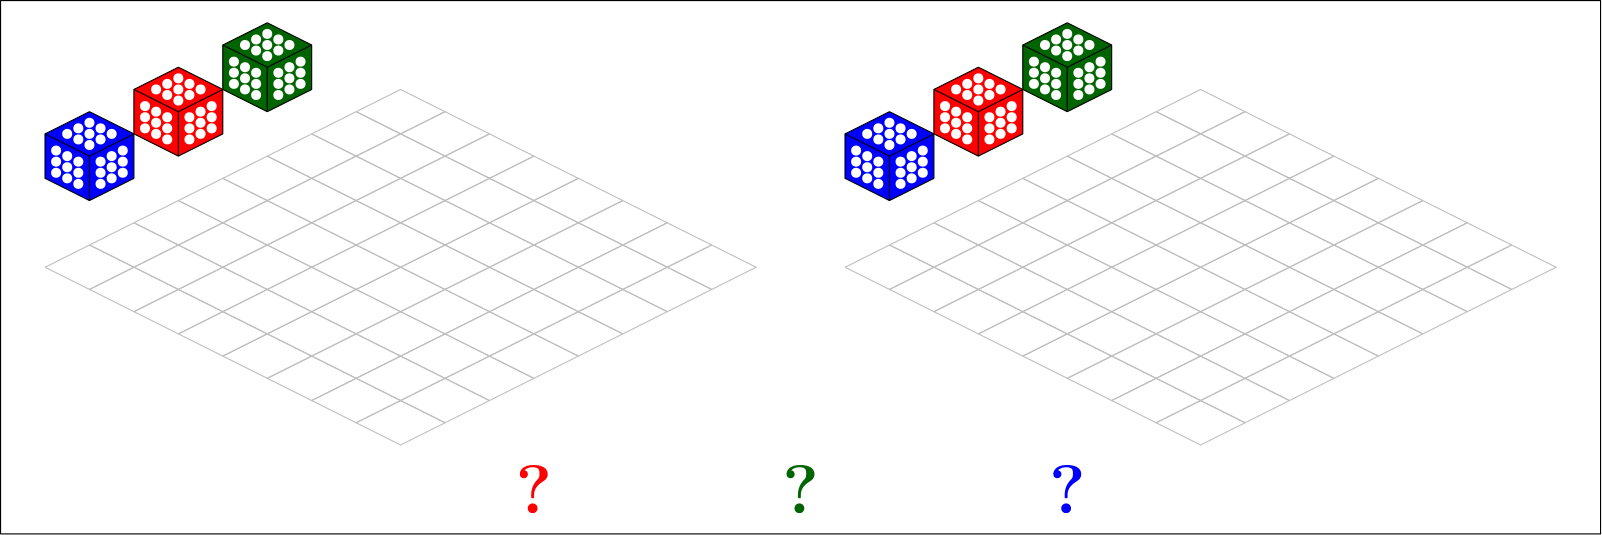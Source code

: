 <?xml version="1.0"?>
<!DOCTYPE ipe SYSTEM "ipe.dtd">
<ipe version="70005" creator="Ipe 7.1.5">
<info created="D:20140607204903" modified="D:20140607210559"/>
<ipestyle name="basic">
<symbol name="arrow/arc(spx)">
<path stroke="sym-stroke" fill="sym-stroke" pen="sym-pen">
0 0 m
-1 0.333 l
-1 -0.333 l
h
</path>
</symbol>
<symbol name="arrow/farc(spx)">
<path stroke="sym-stroke" fill="white" pen="sym-pen">
0 0 m
-1 0.333 l
-1 -0.333 l
h
</path>
</symbol>
<symbol name="mark/circle(sx)" transformations="translations">
<path fill="sym-stroke">
0.6 0 0 0.6 0 0 e
0.4 0 0 0.4 0 0 e
</path>
</symbol>
<symbol name="mark/disk(sx)" transformations="translations">
<path fill="sym-stroke">
0.6 0 0 0.6 0 0 e
</path>
</symbol>
<symbol name="mark/fdisk(sfx)" transformations="translations">
<group>
<path fill="sym-fill">
0.5 0 0 0.5 0 0 e
</path>
<path fill="sym-stroke" fillrule="eofill">
0.6 0 0 0.6 0 0 e
0.4 0 0 0.4 0 0 e
</path>
</group>
</symbol>
<symbol name="mark/box(sx)" transformations="translations">
<path fill="sym-stroke" fillrule="eofill">
-0.6 -0.6 m
0.6 -0.6 l
0.6 0.6 l
-0.6 0.6 l
h
-0.4 -0.4 m
0.4 -0.4 l
0.4 0.4 l
-0.4 0.4 l
h
</path>
</symbol>
<symbol name="mark/square(sx)" transformations="translations">
<path fill="sym-stroke">
-0.6 -0.6 m
0.6 -0.6 l
0.6 0.6 l
-0.6 0.6 l
h
</path>
</symbol>
<symbol name="mark/fsquare(sfx)" transformations="translations">
<group>
<path fill="sym-fill">
-0.5 -0.5 m
0.5 -0.5 l
0.5 0.5 l
-0.5 0.5 l
h
</path>
<path fill="sym-stroke" fillrule="eofill">
-0.6 -0.6 m
0.6 -0.6 l
0.6 0.6 l
-0.6 0.6 l
h
-0.4 -0.4 m
0.4 -0.4 l
0.4 0.4 l
-0.4 0.4 l
h
</path>
</group>
</symbol>
<symbol name="mark/cross(sx)" transformations="translations">
<group>
<path fill="sym-stroke">
-0.43 -0.57 m
0.57 0.43 l
0.43 0.57 l
-0.57 -0.43 l
h
</path>
<path fill="sym-stroke">
-0.43 0.57 m
0.57 -0.43 l
0.43 -0.57 l
-0.57 0.43 l
h
</path>
</group>
</symbol>
<symbol name="arrow/fnormal(spx)">
<path stroke="sym-stroke" fill="white" pen="sym-pen">
0 0 m
-1 0.333 l
-1 -0.333 l
h
</path>
</symbol>
<symbol name="arrow/pointed(spx)">
<path stroke="sym-stroke" fill="sym-stroke" pen="sym-pen">
0 0 m
-1 0.333 l
-0.8 0 l
-1 -0.333 l
h
</path>
</symbol>
<symbol name="arrow/fpointed(spx)">
<path stroke="sym-stroke" fill="white" pen="sym-pen">
0 0 m
-1 0.333 l
-0.8 0 l
-1 -0.333 l
h
</path>
</symbol>
<symbol name="arrow/linear(spx)">
<path stroke="sym-stroke" pen="sym-pen">
-1 0.333 m
0 0 l
-1 -0.333 l
</path>
</symbol>
<symbol name="arrow/fdouble(spx)">
<path stroke="sym-stroke" fill="white" pen="sym-pen">
0 0 m
-1 0.333 l
-1 -0.333 l
h
-1 0 m
-2 0.333 l
-2 -0.333 l
h
</path>
</symbol>
<symbol name="arrow/double(spx)">
<path stroke="sym-stroke" fill="sym-stroke" pen="sym-pen">
0 0 m
-1 0.333 l
-1 -0.333 l
h
-1 0 m
-2 0.333 l
-2 -0.333 l
h
</path>
</symbol>
<pen name="heavier" value="0.8"/>
<pen name="fat" value="1.2"/>
<pen name="ultrafat" value="2"/>
<symbolsize name="large" value="5"/>
<symbolsize name="small" value="2"/>
<symbolsize name="tiny" value="1.1"/>
<arrowsize name="large" value="10"/>
<arrowsize name="small" value="5"/>
<arrowsize name="tiny" value="3"/>
<color name="red" value="1 0 0"/>
<color name="green" value="0 1 0"/>
<color name="blue" value="0 0 1"/>
<color name="yellow" value="1 1 0"/>
<color name="orange" value="1 0.647 0"/>
<color name="gold" value="1 0.843 0"/>
<color name="purple" value="0.627 0.125 0.941"/>
<color name="gray" value="0.745"/>
<color name="brown" value="0.647 0.165 0.165"/>
<color name="navy" value="0 0 0.502"/>
<color name="pink" value="1 0.753 0.796"/>
<color name="seagreen" value="0.18 0.545 0.341"/>
<color name="turquoise" value="0.251 0.878 0.816"/>
<color name="violet" value="0.933 0.51 0.933"/>
<color name="darkblue" value="0 0 0.545"/>
<color name="darkcyan" value="0 0.545 0.545"/>
<color name="darkgray" value="0.663"/>
<color name="darkgreen" value="0 0.392 0"/>
<color name="darkmagenta" value="0.545 0 0.545"/>
<color name="darkorange" value="1 0.549 0"/>
<color name="darkred" value="0.545 0 0"/>
<color name="lightblue" value="0.678 0.847 0.902"/>
<color name="lightcyan" value="0.878 1 1"/>
<color name="lightgray" value="0.827"/>
<color name="lightgreen" value="0.565 0.933 0.565"/>
<color name="lightyellow" value="1 1 0.878"/>
<dashstyle name="dashed" value="[4] 0"/>
<dashstyle name="dotted" value="[1 3] 0"/>
<dashstyle name="dash dotted" value="[4 2 1 2] 0"/>
<dashstyle name="dash dot dotted" value="[4 2 1 2 1 2] 0"/>
<textsize name="large" value="\large"/>
<textsize name="Large" value="\Large"/>
<textsize name="LARGE" value="\LARGE"/>
<textsize name="huge" value="\huge"/>
<textsize name="Huge" value="\Huge"/>
<textsize name="small" value="\small"/>
<textsize name="footnote" value="\footnotesize"/>
<textsize name="tiny" value="\tiny"/>
<textstyle name="center" begin="\begin{center}" end="\end{center}"/>
<textstyle name="itemize" begin="\begin{itemize}" end="\end{itemize}"/>
<textstyle name="item" begin="\begin{itemize}\item{}" end="\end{itemize}"/>
<gridsize name="4 pts" value="4"/>
<gridsize name="8 pts (~3 mm)" value="8"/>
<gridsize name="16 pts (~6 mm)" value="16"/>
<gridsize name="32 pts (~12 mm)" value="32"/>
<gridsize name="10 pts (~3.5 mm)" value="10"/>
<gridsize name="20 pts (~7 mm)" value="20"/>
<gridsize name="14 pts (~5 mm)" value="14"/>
<gridsize name="28 pts (~10 mm)" value="28"/>
<gridsize name="56 pts (~20 mm)" value="56"/>
<anglesize name="90 deg" value="90"/>
<anglesize name="60 deg" value="60"/>
<anglesize name="45 deg" value="45"/>
<anglesize name="30 deg" value="30"/>
<anglesize name="22.5 deg" value="22.5"/>
<tiling name="falling" angle="-60" step="4" width="1"/>
<tiling name="rising" angle="30" step="4" width="1"/>
</ipestyle>
<page>
<layer name="alpha"/>
<view layers="alpha" active="alpha"/>
<group layer="alpha" matrix="0.5 0 0 0.5 0 112">
<path stroke="gray">
256 176 m
288 160 l
320 176 l
288 192 l
256 176 l
</path>
<path matrix="1 0 0 1 32 16" stroke="gray">
256 176 m
288 160 l
320 176 l
288 192 l
256 176 l
</path>
<path matrix="1 0 0 1 64 32" stroke="gray">
256 176 m
288 160 l
320 176 l
288 192 l
256 176 l
</path>
<path matrix="1 0 0 1 96 48" stroke="gray">
256 176 m
288 160 l
320 176 l
288 192 l
256 176 l
</path>
<path matrix="1 0 0 1 128 64" stroke="gray">
256 176 m
288 160 l
320 176 l
288 192 l
256 176 l
</path>
<path matrix="1 0 0 1 160 80" stroke="gray">
256 176 m
288 160 l
320 176 l
288 192 l
256 176 l
</path>
<path matrix="1 0 0 1 192 96" stroke="gray">
256 176 m
288 160 l
320 176 l
288 192 l
256 176 l
</path>
<path matrix="1 0 0 1 224 112" stroke="gray">
256 176 m
288 160 l
320 176 l
288 192 l
256 176 l
</path>
<path matrix="1 0 0 1 -32 16" stroke="gray">
256 176 m
288 160 l
320 176 l
288 192 l
256 176 l
</path>
<path matrix="1 0 0 1 0 32" stroke="gray">
256 176 m
288 160 l
320 176 l
288 192 l
256 176 l
</path>
<path matrix="1 0 0 1 32 48" stroke="gray">
256 176 m
288 160 l
320 176 l
288 192 l
256 176 l
</path>
<path matrix="1 0 0 1 64 64" stroke="gray">
256 176 m
288 160 l
320 176 l
288 192 l
256 176 l
</path>
<path matrix="1 0 0 1 96 80" stroke="gray">
256 176 m
288 160 l
320 176 l
288 192 l
256 176 l
</path>
<path matrix="1 0 0 1 128 96" stroke="gray">
256 176 m
288 160 l
320 176 l
288 192 l
256 176 l
</path>
<path matrix="1 0 0 1 160 112" stroke="gray">
256 176 m
288 160 l
320 176 l
288 192 l
256 176 l
</path>
<path matrix="1 0 0 1 192 128" stroke="gray">
256 176 m
288 160 l
320 176 l
288 192 l
256 176 l
</path>
<path matrix="1 0 0 1 -64 32" stroke="gray">
256 176 m
288 160 l
320 176 l
288 192 l
256 176 l
</path>
<path matrix="1 0 0 1 -32 48" stroke="gray">
256 176 m
288 160 l
320 176 l
288 192 l
256 176 l
</path>
<path matrix="1 0 0 1 0 64" stroke="gray">
256 176 m
288 160 l
320 176 l
288 192 l
256 176 l
</path>
<path matrix="1 0 0 1 32 80" stroke="gray">
256 176 m
288 160 l
320 176 l
288 192 l
256 176 l
</path>
<path matrix="1 0 0 1 64 96" stroke="gray">
256 176 m
288 160 l
320 176 l
288 192 l
256 176 l
</path>
<path matrix="1 0 0 1 96 112" stroke="gray">
256 176 m
288 160 l
320 176 l
288 192 l
256 176 l
</path>
<path matrix="1 0 0 1 128 128" stroke="gray">
256 176 m
288 160 l
320 176 l
288 192 l
256 176 l
</path>
<path matrix="1 0 0 1 160 144" stroke="gray">
256 176 m
288 160 l
320 176 l
288 192 l
256 176 l
</path>
<path matrix="1 0 0 1 -96 48" stroke="gray">
256 176 m
288 160 l
320 176 l
288 192 l
256 176 l
</path>
<path matrix="1 0 0 1 -64 64" stroke="gray">
256 176 m
288 160 l
320 176 l
288 192 l
256 176 l
</path>
<path matrix="1 0 0 1 -32 80" stroke="gray">
256 176 m
288 160 l
320 176 l
288 192 l
256 176 l
</path>
<path matrix="1 0 0 1 0 96" stroke="gray">
256 176 m
288 160 l
320 176 l
288 192 l
256 176 l
</path>
<path matrix="1 0 0 1 32 112" stroke="gray">
256 176 m
288 160 l
320 176 l
288 192 l
256 176 l
</path>
<path matrix="1 0 0 1 64 128" stroke="gray">
256 176 m
288 160 l
320 176 l
288 192 l
256 176 l
</path>
<path matrix="1 0 0 1 96 144" stroke="gray">
256 176 m
288 160 l
320 176 l
288 192 l
256 176 l
</path>
<path matrix="1 0 0 1 128 160" stroke="gray">
256 176 m
288 160 l
320 176 l
288 192 l
256 176 l
</path>
<path matrix="1 0 0 1 -128 64" stroke="gray">
256 176 m
288 160 l
320 176 l
288 192 l
256 176 l
</path>
<path matrix="1 0 0 1 -96 80" stroke="gray">
256 176 m
288 160 l
320 176 l
288 192 l
256 176 l
</path>
<path matrix="1 0 0 1 -64 96" stroke="gray">
256 176 m
288 160 l
320 176 l
288 192 l
256 176 l
</path>
<path matrix="1 0 0 1 -32 112" stroke="gray">
256 176 m
288 160 l
320 176 l
288 192 l
256 176 l
</path>
<path matrix="1 0 0 1 0 128" stroke="gray">
256 176 m
288 160 l
320 176 l
288 192 l
256 176 l
</path>
<path matrix="1 0 0 1 32 144" stroke="gray">
256 176 m
288 160 l
320 176 l
288 192 l
256 176 l
</path>
<path matrix="1 0 0 1 64 160" stroke="gray">
256 176 m
288 160 l
320 176 l
288 192 l
256 176 l
</path>
<path matrix="1 0 0 1 96 176" stroke="gray">
256 176 m
288 160 l
320 176 l
288 192 l
256 176 l
</path>
<path matrix="1 0 0 1 -160 80" stroke="gray">
256 176 m
288 160 l
320 176 l
288 192 l
256 176 l
</path>
<path matrix="1 0 0 1 -128 96" stroke="gray">
256 176 m
288 160 l
320 176 l
288 192 l
256 176 l
</path>
<path matrix="1 0 0 1 -96 112" stroke="gray">
256 176 m
288 160 l
320 176 l
288 192 l
256 176 l
</path>
<path matrix="1 0 0 1 -64 128" stroke="gray">
256 176 m
288 160 l
320 176 l
288 192 l
256 176 l
</path>
<path matrix="1 0 0 1 -32 144" stroke="gray">
256 176 m
288 160 l
320 176 l
288 192 l
256 176 l
</path>
<path matrix="1 0 0 1 0 160" stroke="gray">
256 176 m
288 160 l
320 176 l
288 192 l
256 176 l
</path>
<path matrix="1 0 0 1 32 176" stroke="gray">
256 176 m
288 160 l
320 176 l
288 192 l
256 176 l
</path>
<path matrix="1 0 0 1 64 192" stroke="gray">
256 176 m
288 160 l
320 176 l
288 192 l
256 176 l
</path>
<path matrix="1 0 0 1 -192 96" stroke="gray">
256 176 m
288 160 l
320 176 l
288 192 l
256 176 l
</path>
<path matrix="1 0 0 1 -160 112" stroke="gray">
256 176 m
288 160 l
320 176 l
288 192 l
256 176 l
</path>
<path matrix="1 0 0 1 -128 128" stroke="gray">
256 176 m
288 160 l
320 176 l
288 192 l
256 176 l
</path>
<path matrix="1 0 0 1 -96 144" stroke="gray">
256 176 m
288 160 l
320 176 l
288 192 l
256 176 l
</path>
<path matrix="1 0 0 1 -64 160" stroke="gray">
256 176 m
288 160 l
320 176 l
288 192 l
256 176 l
</path>
<path matrix="1 0 0 1 -32 176" stroke="gray">
256 176 m
288 160 l
320 176 l
288 192 l
256 176 l
</path>
<path matrix="1 0 0 1 0 192" stroke="gray">
256 176 m
288 160 l
320 176 l
288 192 l
256 176 l
</path>
<path matrix="1 0 0 1 32 208" stroke="gray">
256 176 m
288 160 l
320 176 l
288 192 l
256 176 l
</path>
<path matrix="1 0 0 1 -224 112" stroke="gray">
256 176 m
288 160 l
320 176 l
288 192 l
256 176 l
</path>
<path matrix="1 0 0 1 -192 128" stroke="gray">
256 176 m
288 160 l
320 176 l
288 192 l
256 176 l
</path>
<path matrix="1 0 0 1 -160 144" stroke="gray">
256 176 m
288 160 l
320 176 l
288 192 l
256 176 l
</path>
<path matrix="1 0 0 1 -128 160" stroke="gray">
256 176 m
288 160 l
320 176 l
288 192 l
256 176 l
</path>
<path matrix="1 0 0 1 -96 176" stroke="gray">
256 176 m
288 160 l
320 176 l
288 192 l
256 176 l
</path>
<path matrix="1 0 0 1 -64 192" stroke="gray">
256 176 m
288 160 l
320 176 l
288 192 l
256 176 l
</path>
<path matrix="1 0 0 1 -32 208" stroke="gray">
256 176 m
288 160 l
320 176 l
288 192 l
256 176 l
</path>
<path matrix="1 0 0 1 0 224" stroke="gray">
256 176 m
288 160 l
320 176 l
288 192 l
256 176 l
</path>
</group>
<group matrix="0.5 0 0 0.5 -12 92">
<path matrix="1 0 0 1 -136 88" stroke="black" fill="red">
288 384 m
256 368 l
256 336 l
288 320 l
320 336 l
320 368 l
288 384 l
288 384 l
</path>
<path matrix="1 0 0 1 -136 88" stroke="black" fill="red">
256 368 m
288 352 l
320 368 l
320 368 l
</path>
<path matrix="1 0 0 1 -136 88" stroke="black" fill="red">
288 352 m
288 320 l
288 320 l
</path>
</group>
<use matrix="0.5 0 0 0.5 32 88" name="mark/disk(sx)" pos="64 464" size="normal" stroke="white"/>
<use matrix="0.5 0 0 0.5 32 88" name="mark/disk(sx)" pos="56 468" size="normal" stroke="white"/>
<use matrix="0.5 0 0 0.5 32 88" name="mark/disk(sx)" pos="64 472" size="normal" stroke="white"/>
<use matrix="0.5 0 0 0.5 32 88" name="mark/disk(sx)" pos="72 468" size="normal" stroke="white"/>
<use matrix="0.5 0 0 0.5 32 88" name="mark/disk(sx)" pos="80 464" size="normal" stroke="white"/>
<use matrix="0.5 0 0 0.5 32 88" name="mark/disk(sx)" pos="72 460" size="normal" stroke="white"/>
<use matrix="0.5 0 0 0.5 32 88" name="mark/disk(sx)" pos="64 456" size="normal" stroke="white"/>
<use matrix="0.5 0 0 0.5 32 88" name="mark/disk(sx)" pos="56 460" size="normal" stroke="white"/>
<use matrix="0.5 0 0 0.5 32 88" name="mark/disk(sx)" pos="48 464" size="normal" stroke="white"/>
<use matrix="0.5 0 0 0.5 32 88" name="mark/disk(sx)" pos="48 440" size="normal" stroke="white"/>
<use matrix="0.5 0 0 0.5 32 88" name="mark/disk(sx)" pos="48 448" size="normal" stroke="white"/>
<use matrix="0.5 0 0 0.5 32 88" name="mark/disk(sx)" pos="40 452" size="normal" stroke="white"/>
<use matrix="0.5 0 0 0.5 32 88" name="mark/disk(sx)" pos="40 444" size="normal" stroke="white"/>
<use matrix="0.5 0 0 0.5 32 88" name="mark/disk(sx)" pos="40 436" size="normal" stroke="white"/>
<use matrix="0.5 0 0 0.5 32 88" name="mark/disk(sx)" pos="48 432" size="normal" stroke="white"/>
<use matrix="0.5 0 0 0.5 32 88" name="mark/disk(sx)" pos="56 428" size="normal" stroke="white"/>
<use matrix="0.5 0 0 0.5 32 88" name="mark/disk(sx)" pos="56 436" size="normal" stroke="white"/>
<use matrix="0.5 0 0 0.5 32 88" name="mark/disk(sx)" pos="56 444" size="normal" stroke="white"/>
<use matrix="0.5 0 0 0.5 32 88" name="mark/disk(sx)" pos="72 444" size="normal" stroke="white"/>
<use matrix="0.5 0 0 0.5 32 88" name="mark/disk(sx)" pos="72 436" size="normal" stroke="white"/>
<use matrix="0.5 0 0 0.5 32 88" name="mark/disk(sx)" pos="72 428" size="normal" stroke="white"/>
<use matrix="0.5 0 0 0.5 32 88" name="mark/disk(sx)" pos="80 432" size="normal" stroke="white"/>
<use matrix="0.5 0 0 0.5 32 88" name="mark/disk(sx)" pos="88 436" size="normal" stroke="white"/>
<use matrix="0.5 0 0 0.5 32 88" name="mark/disk(sx)" pos="88 444" size="normal" stroke="white"/>
<use matrix="0.5 0 0 0.5 32 88" name="mark/disk(sx)" pos="80 440" size="normal" stroke="white"/>
<use matrix="0.5 0 0 0.5 32 88" name="mark/disk(sx)" pos="80 448" size="normal" stroke="white"/>
<use matrix="0.5 0 0 0.5 32 88" name="mark/disk(sx)" pos="88 452" size="normal" stroke="white"/>
<group matrix="0.5 0 0 0.5 20 108">
<path matrix="1 0 0 1 -136 88" stroke="black" fill="darkgreen">
288 384 m
256 368 l
256 336 l
288 320 l
320 336 l
320 368 l
288 384 l
288 384 l
</path>
<path matrix="1 0 0 1 -136 88" stroke="black" fill="darkgreen">
256 368 m
288 352 l
320 368 l
320 368 l
</path>
<path matrix="1 0 0 1 -136 88" stroke="black" fill="darkgreen">
288 352 m
288 320 l
288 320 l
</path>
</group>
<use matrix="0.5 0 0 0.5 64 104" name="mark/disk(sx)" pos="64 464" size="normal" stroke="white"/>
<use matrix="0.5 0 0 0.5 64 104" name="mark/disk(sx)" pos="56 468" size="normal" stroke="white"/>
<use matrix="0.5 0 0 0.5 64 104" name="mark/disk(sx)" pos="64 472" size="normal" stroke="white"/>
<use matrix="0.5 0 0 0.5 64 104" name="mark/disk(sx)" pos="72 468" size="normal" stroke="white"/>
<use matrix="0.5 0 0 0.5 64 104" name="mark/disk(sx)" pos="80 464" size="normal" stroke="white"/>
<use matrix="0.5 0 0 0.5 64 104" name="mark/disk(sx)" pos="72 460" size="normal" stroke="white"/>
<use matrix="0.5 0 0 0.5 64 104" name="mark/disk(sx)" pos="64 456" size="normal" stroke="white"/>
<use matrix="0.5 0 0 0.5 64 104" name="mark/disk(sx)" pos="56 460" size="normal" stroke="white"/>
<use matrix="0.5 0 0 0.5 64 104" name="mark/disk(sx)" pos="48 464" size="normal" stroke="white"/>
<use matrix="0.5 0 0 0.5 64 104" name="mark/disk(sx)" pos="48 440" size="normal" stroke="white"/>
<use matrix="0.5 0 0 0.5 64 104" name="mark/disk(sx)" pos="48 448" size="normal" stroke="white"/>
<use matrix="0.5 0 0 0.5 64 104" name="mark/disk(sx)" pos="40 452" size="normal" stroke="white"/>
<use matrix="0.5 0 0 0.5 64 104" name="mark/disk(sx)" pos="40 444" size="normal" stroke="white"/>
<use matrix="0.5 0 0 0.5 64 104" name="mark/disk(sx)" pos="40 436" size="normal" stroke="white"/>
<use matrix="0.5 0 0 0.5 64 104" name="mark/disk(sx)" pos="48 432" size="normal" stroke="white"/>
<use matrix="0.5 0 0 0.5 64 104" name="mark/disk(sx)" pos="56 428" size="normal" stroke="white"/>
<use matrix="0.5 0 0 0.5 64 104" name="mark/disk(sx)" pos="56 436" size="normal" stroke="white"/>
<use matrix="0.5 0 0 0.5 64 104" name="mark/disk(sx)" pos="56 444" size="normal" stroke="white"/>
<use matrix="0.5 0 0 0.5 64 104" name="mark/disk(sx)" pos="72 444" size="normal" stroke="white"/>
<use matrix="0.5 0 0 0.5 64 104" name="mark/disk(sx)" pos="72 436" size="normal" stroke="white"/>
<use matrix="0.5 0 0 0.5 64 104" name="mark/disk(sx)" pos="72 428" size="normal" stroke="white"/>
<use matrix="0.5 0 0 0.5 64 104" name="mark/disk(sx)" pos="80 432" size="normal" stroke="white"/>
<use matrix="0.5 0 0 0.5 64 104" name="mark/disk(sx)" pos="88 436" size="normal" stroke="white"/>
<use matrix="0.5 0 0 0.5 64 104" name="mark/disk(sx)" pos="88 444" size="normal" stroke="white"/>
<use matrix="0.5 0 0 0.5 64 104" name="mark/disk(sx)" pos="80 440" size="normal" stroke="white"/>
<use matrix="0.5 0 0 0.5 64 104" name="mark/disk(sx)" pos="80 448" size="normal" stroke="white"/>
<use matrix="0.5 0 0 0.5 64 104" name="mark/disk(sx)" pos="88 452" size="normal" stroke="white"/>
<group matrix="0.5 0 0 0.5 -44 76">
<path matrix="1 0 0 1 -136 88" stroke="black" fill="blue">
288 384 m
256 368 l
256 336 l
288 320 l
320 336 l
320 368 l
288 384 l
288 384 l
</path>
<path matrix="1 0 0 1 -136 88" stroke="black" fill="blue">
256 368 m
288 352 l
320 368 l
320 368 l
</path>
<path matrix="1 0 0 1 -136 88" stroke="black" fill="blue">
288 352 m
288 320 l
288 320 l
</path>
</group>
<use matrix="0.5 0 0 0.5 0 72" name="mark/disk(sx)" pos="64 464" size="normal" stroke="white"/>
<use matrix="0.5 0 0 0.5 0 72" name="mark/disk(sx)" pos="56 468" size="normal" stroke="white"/>
<use matrix="0.5 0 0 0.5 0 72" name="mark/disk(sx)" pos="64 472" size="normal" stroke="white"/>
<use matrix="0.5 0 0 0.5 0 72" name="mark/disk(sx)" pos="72 468" size="normal" stroke="white"/>
<use matrix="0.5 0 0 0.5 0 72" name="mark/disk(sx)" pos="80 464" size="normal" stroke="white"/>
<use matrix="0.5 0 0 0.5 0 72" name="mark/disk(sx)" pos="72 460" size="normal" stroke="white"/>
<use matrix="0.5 0 0 0.5 0 72" name="mark/disk(sx)" pos="64 456" size="normal" stroke="white"/>
<use matrix="0.5 0 0 0.5 0 72" name="mark/disk(sx)" pos="56 460" size="normal" stroke="white"/>
<use matrix="0.5 0 0 0.5 0 72" name="mark/disk(sx)" pos="48 464" size="normal" stroke="white"/>
<use matrix="0.5 0 0 0.5 0 72" name="mark/disk(sx)" pos="48 440" size="normal" stroke="white"/>
<use matrix="0.5 0 0 0.5 0 72" name="mark/disk(sx)" pos="48 448" size="normal" stroke="white"/>
<use matrix="0.5 0 0 0.5 0 72" name="mark/disk(sx)" pos="40 452" size="normal" stroke="white"/>
<use matrix="0.5 0 0 0.5 0 72" name="mark/disk(sx)" pos="40 444" size="normal" stroke="white"/>
<use matrix="0.5 0 0 0.5 0 72" name="mark/disk(sx)" pos="40 436" size="normal" stroke="white"/>
<use matrix="0.5 0 0 0.5 0 72" name="mark/disk(sx)" pos="48 432" size="normal" stroke="white"/>
<use matrix="0.5 0 0 0.5 0 72" name="mark/disk(sx)" pos="56 428" size="normal" stroke="white"/>
<use matrix="0.5 0 0 0.5 0 72" name="mark/disk(sx)" pos="56 436" size="normal" stroke="white"/>
<use matrix="0.5 0 0 0.5 0 72" name="mark/disk(sx)" pos="56 444" size="normal" stroke="white"/>
<use matrix="0.5 0 0 0.5 0 72" name="mark/disk(sx)" pos="72 444" size="normal" stroke="white"/>
<use matrix="0.5 0 0 0.5 0 72" name="mark/disk(sx)" pos="72 436" size="normal" stroke="white"/>
<use matrix="0.5 0 0 0.5 0 72" name="mark/disk(sx)" pos="72 428" size="normal" stroke="white"/>
<use matrix="0.5 0 0 0.5 0 72" name="mark/disk(sx)" pos="80 432" size="normal" stroke="white"/>
<use matrix="0.5 0 0 0.5 0 72" name="mark/disk(sx)" pos="88 436" size="normal" stroke="white"/>
<use matrix="0.5 0 0 0.5 0 72" name="mark/disk(sx)" pos="88 444" size="normal" stroke="white"/>
<use matrix="0.5 0 0 0.5 0 72" name="mark/disk(sx)" pos="80 440" size="normal" stroke="white"/>
<use matrix="0.5 0 0 0.5 0 72" name="mark/disk(sx)" pos="80 448" size="normal" stroke="white"/>
<use matrix="0.5 0 0 0.5 0 72" name="mark/disk(sx)" pos="88 452" size="normal" stroke="white"/>
<text transformations="translations" pos="192 176" stroke="red" type="label" width="13.168" height="17.213" depth="0" halign="center" valign="center" size="Huge">\textbf{?}</text>
<text matrix="1 0 0 1 96 0" transformations="translations" pos="192 176" stroke="darkgreen" type="label" width="13.168" height="17.213" depth="0" halign="center" valign="center" size="Huge">\textbf{?}</text>
<text matrix="1 0 0 1 192 0" transformations="translations" pos="192 176" stroke="blue" type="label" width="13.168" height="17.213" depth="0" halign="center" valign="center" size="Huge">\textbf{?}</text>
<group matrix="0.5 0 0 0.5 288 112">
<path stroke="gray">
256 176 m
288 160 l
320 176 l
288 192 l
256 176 l
</path>
<path matrix="1 0 0 1 32 16" stroke="gray">
256 176 m
288 160 l
320 176 l
288 192 l
256 176 l
</path>
<path matrix="1 0 0 1 64 32" stroke="gray">
256 176 m
288 160 l
320 176 l
288 192 l
256 176 l
</path>
<path matrix="1 0 0 1 96 48" stroke="gray">
256 176 m
288 160 l
320 176 l
288 192 l
256 176 l
</path>
<path matrix="1 0 0 1 128 64" stroke="gray">
256 176 m
288 160 l
320 176 l
288 192 l
256 176 l
</path>
<path matrix="1 0 0 1 160 80" stroke="gray">
256 176 m
288 160 l
320 176 l
288 192 l
256 176 l
</path>
<path matrix="1 0 0 1 192 96" stroke="gray">
256 176 m
288 160 l
320 176 l
288 192 l
256 176 l
</path>
<path matrix="1 0 0 1 224 112" stroke="gray">
256 176 m
288 160 l
320 176 l
288 192 l
256 176 l
</path>
<path matrix="1 0 0 1 -32 16" stroke="gray">
256 176 m
288 160 l
320 176 l
288 192 l
256 176 l
</path>
<path matrix="1 0 0 1 0 32" stroke="gray">
256 176 m
288 160 l
320 176 l
288 192 l
256 176 l
</path>
<path matrix="1 0 0 1 32 48" stroke="gray">
256 176 m
288 160 l
320 176 l
288 192 l
256 176 l
</path>
<path matrix="1 0 0 1 64 64" stroke="gray">
256 176 m
288 160 l
320 176 l
288 192 l
256 176 l
</path>
<path matrix="1 0 0 1 96 80" stroke="gray">
256 176 m
288 160 l
320 176 l
288 192 l
256 176 l
</path>
<path matrix="1 0 0 1 128 96" stroke="gray">
256 176 m
288 160 l
320 176 l
288 192 l
256 176 l
</path>
<path matrix="1 0 0 1 160 112" stroke="gray">
256 176 m
288 160 l
320 176 l
288 192 l
256 176 l
</path>
<path matrix="1 0 0 1 192 128" stroke="gray">
256 176 m
288 160 l
320 176 l
288 192 l
256 176 l
</path>
<path matrix="1 0 0 1 -64 32" stroke="gray">
256 176 m
288 160 l
320 176 l
288 192 l
256 176 l
</path>
<path matrix="1 0 0 1 -32 48" stroke="gray">
256 176 m
288 160 l
320 176 l
288 192 l
256 176 l
</path>
<path matrix="1 0 0 1 0 64" stroke="gray">
256 176 m
288 160 l
320 176 l
288 192 l
256 176 l
</path>
<path matrix="1 0 0 1 32 80" stroke="gray">
256 176 m
288 160 l
320 176 l
288 192 l
256 176 l
</path>
<path matrix="1 0 0 1 64 96" stroke="gray">
256 176 m
288 160 l
320 176 l
288 192 l
256 176 l
</path>
<path matrix="1 0 0 1 96 112" stroke="gray">
256 176 m
288 160 l
320 176 l
288 192 l
256 176 l
</path>
<path matrix="1 0 0 1 128 128" stroke="gray">
256 176 m
288 160 l
320 176 l
288 192 l
256 176 l
</path>
<path matrix="1 0 0 1 160 144" stroke="gray">
256 176 m
288 160 l
320 176 l
288 192 l
256 176 l
</path>
<path matrix="1 0 0 1 -96 48" stroke="gray">
256 176 m
288 160 l
320 176 l
288 192 l
256 176 l
</path>
<path matrix="1 0 0 1 -64 64" stroke="gray">
256 176 m
288 160 l
320 176 l
288 192 l
256 176 l
</path>
<path matrix="1 0 0 1 -32 80" stroke="gray">
256 176 m
288 160 l
320 176 l
288 192 l
256 176 l
</path>
<path matrix="1 0 0 1 0 96" stroke="gray">
256 176 m
288 160 l
320 176 l
288 192 l
256 176 l
</path>
<path matrix="1 0 0 1 32 112" stroke="gray">
256 176 m
288 160 l
320 176 l
288 192 l
256 176 l
</path>
<path matrix="1 0 0 1 64 128" stroke="gray">
256 176 m
288 160 l
320 176 l
288 192 l
256 176 l
</path>
<path matrix="1 0 0 1 96 144" stroke="gray">
256 176 m
288 160 l
320 176 l
288 192 l
256 176 l
</path>
<path matrix="1 0 0 1 128 160" stroke="gray">
256 176 m
288 160 l
320 176 l
288 192 l
256 176 l
</path>
<path matrix="1 0 0 1 -128 64" stroke="gray">
256 176 m
288 160 l
320 176 l
288 192 l
256 176 l
</path>
<path matrix="1 0 0 1 -96 80" stroke="gray">
256 176 m
288 160 l
320 176 l
288 192 l
256 176 l
</path>
<path matrix="1 0 0 1 -64 96" stroke="gray">
256 176 m
288 160 l
320 176 l
288 192 l
256 176 l
</path>
<path matrix="1 0 0 1 -32 112" stroke="gray">
256 176 m
288 160 l
320 176 l
288 192 l
256 176 l
</path>
<path matrix="1 0 0 1 0 128" stroke="gray">
256 176 m
288 160 l
320 176 l
288 192 l
256 176 l
</path>
<path matrix="1 0 0 1 32 144" stroke="gray">
256 176 m
288 160 l
320 176 l
288 192 l
256 176 l
</path>
<path matrix="1 0 0 1 64 160" stroke="gray">
256 176 m
288 160 l
320 176 l
288 192 l
256 176 l
</path>
<path matrix="1 0 0 1 96 176" stroke="gray">
256 176 m
288 160 l
320 176 l
288 192 l
256 176 l
</path>
<path matrix="1 0 0 1 -160 80" stroke="gray">
256 176 m
288 160 l
320 176 l
288 192 l
256 176 l
</path>
<path matrix="1 0 0 1 -128 96" stroke="gray">
256 176 m
288 160 l
320 176 l
288 192 l
256 176 l
</path>
<path matrix="1 0 0 1 -96 112" stroke="gray">
256 176 m
288 160 l
320 176 l
288 192 l
256 176 l
</path>
<path matrix="1 0 0 1 -64 128" stroke="gray">
256 176 m
288 160 l
320 176 l
288 192 l
256 176 l
</path>
<path matrix="1 0 0 1 -32 144" stroke="gray">
256 176 m
288 160 l
320 176 l
288 192 l
256 176 l
</path>
<path matrix="1 0 0 1 0 160" stroke="gray">
256 176 m
288 160 l
320 176 l
288 192 l
256 176 l
</path>
<path matrix="1 0 0 1 32 176" stroke="gray">
256 176 m
288 160 l
320 176 l
288 192 l
256 176 l
</path>
<path matrix="1 0 0 1 64 192" stroke="gray">
256 176 m
288 160 l
320 176 l
288 192 l
256 176 l
</path>
<path matrix="1 0 0 1 -192 96" stroke="gray">
256 176 m
288 160 l
320 176 l
288 192 l
256 176 l
</path>
<path matrix="1 0 0 1 -160 112" stroke="gray">
256 176 m
288 160 l
320 176 l
288 192 l
256 176 l
</path>
<path matrix="1 0 0 1 -128 128" stroke="gray">
256 176 m
288 160 l
320 176 l
288 192 l
256 176 l
</path>
<path matrix="1 0 0 1 -96 144" stroke="gray">
256 176 m
288 160 l
320 176 l
288 192 l
256 176 l
</path>
<path matrix="1 0 0 1 -64 160" stroke="gray">
256 176 m
288 160 l
320 176 l
288 192 l
256 176 l
</path>
<path matrix="1 0 0 1 -32 176" stroke="gray">
256 176 m
288 160 l
320 176 l
288 192 l
256 176 l
</path>
<path matrix="1 0 0 1 0 192" stroke="gray">
256 176 m
288 160 l
320 176 l
288 192 l
256 176 l
</path>
<path matrix="1 0 0 1 32 208" stroke="gray">
256 176 m
288 160 l
320 176 l
288 192 l
256 176 l
</path>
<path matrix="1 0 0 1 -224 112" stroke="gray">
256 176 m
288 160 l
320 176 l
288 192 l
256 176 l
</path>
<path matrix="1 0 0 1 -192 128" stroke="gray">
256 176 m
288 160 l
320 176 l
288 192 l
256 176 l
</path>
<path matrix="1 0 0 1 -160 144" stroke="gray">
256 176 m
288 160 l
320 176 l
288 192 l
256 176 l
</path>
<path matrix="1 0 0 1 -128 160" stroke="gray">
256 176 m
288 160 l
320 176 l
288 192 l
256 176 l
</path>
<path matrix="1 0 0 1 -96 176" stroke="gray">
256 176 m
288 160 l
320 176 l
288 192 l
256 176 l
</path>
<path matrix="1 0 0 1 -64 192" stroke="gray">
256 176 m
288 160 l
320 176 l
288 192 l
256 176 l
</path>
<path matrix="1 0 0 1 -32 208" stroke="gray">
256 176 m
288 160 l
320 176 l
288 192 l
256 176 l
</path>
<path matrix="1 0 0 1 0 224" stroke="gray">
256 176 m
288 160 l
320 176 l
288 192 l
256 176 l
</path>
</group>
<group matrix="0.5 0 0 0.5 276 92">
<path matrix="1 0 0 1 -136 88" stroke="black" fill="red">
288 384 m
256 368 l
256 336 l
288 320 l
320 336 l
320 368 l
288 384 l
288 384 l
</path>
<path matrix="1 0 0 1 -136 88" stroke="black" fill="red">
256 368 m
288 352 l
320 368 l
320 368 l
</path>
<path matrix="1 0 0 1 -136 88" stroke="black" fill="red">
288 352 m
288 320 l
288 320 l
</path>
</group>
<use matrix="0.5 0 0 0.5 320 88" name="mark/disk(sx)" pos="64 464" size="normal" stroke="white"/>
<use matrix="0.5 0 0 0.5 320 88" name="mark/disk(sx)" pos="56 468" size="normal" stroke="white"/>
<use matrix="0.5 0 0 0.5 320 88" name="mark/disk(sx)" pos="64 472" size="normal" stroke="white"/>
<use matrix="0.5 0 0 0.5 320 88" name="mark/disk(sx)" pos="72 468" size="normal" stroke="white"/>
<use matrix="0.5 0 0 0.5 320 88" name="mark/disk(sx)" pos="80 464" size="normal" stroke="white"/>
<use matrix="0.5 0 0 0.5 320 88" name="mark/disk(sx)" pos="72 460" size="normal" stroke="white"/>
<use matrix="0.5 0 0 0.5 320 88" name="mark/disk(sx)" pos="64 456" size="normal" stroke="white"/>
<use matrix="0.5 0 0 0.5 320 88" name="mark/disk(sx)" pos="56 460" size="normal" stroke="white"/>
<use matrix="0.5 0 0 0.5 320 88" name="mark/disk(sx)" pos="48 464" size="normal" stroke="white"/>
<use matrix="0.5 0 0 0.5 320 88" name="mark/disk(sx)" pos="48 440" size="normal" stroke="white"/>
<use matrix="0.5 0 0 0.5 320 88" name="mark/disk(sx)" pos="48 448" size="normal" stroke="white"/>
<use matrix="0.5 0 0 0.5 320 88" name="mark/disk(sx)" pos="40 452" size="normal" stroke="white"/>
<use matrix="0.5 0 0 0.5 320 88" name="mark/disk(sx)" pos="40 444" size="normal" stroke="white"/>
<use matrix="0.5 0 0 0.5 320 88" name="mark/disk(sx)" pos="40 436" size="normal" stroke="white"/>
<use matrix="0.5 0 0 0.5 320 88" name="mark/disk(sx)" pos="48 432" size="normal" stroke="white"/>
<use matrix="0.5 0 0 0.5 320 88" name="mark/disk(sx)" pos="56 428" size="normal" stroke="white"/>
<use matrix="0.5 0 0 0.5 320 88" name="mark/disk(sx)" pos="56 436" size="normal" stroke="white"/>
<use matrix="0.5 0 0 0.5 320 88" name="mark/disk(sx)" pos="56 444" size="normal" stroke="white"/>
<use matrix="0.5 0 0 0.5 320 88" name="mark/disk(sx)" pos="72 444" size="normal" stroke="white"/>
<use matrix="0.5 0 0 0.5 320 88" name="mark/disk(sx)" pos="72 436" size="normal" stroke="white"/>
<use matrix="0.5 0 0 0.5 320 88" name="mark/disk(sx)" pos="72 428" size="normal" stroke="white"/>
<use matrix="0.5 0 0 0.5 320 88" name="mark/disk(sx)" pos="80 432" size="normal" stroke="white"/>
<use matrix="0.5 0 0 0.5 320 88" name="mark/disk(sx)" pos="88 436" size="normal" stroke="white"/>
<use matrix="0.5 0 0 0.5 320 88" name="mark/disk(sx)" pos="88 444" size="normal" stroke="white"/>
<use matrix="0.5 0 0 0.5 320 88" name="mark/disk(sx)" pos="80 440" size="normal" stroke="white"/>
<use matrix="0.5 0 0 0.5 320 88" name="mark/disk(sx)" pos="80 448" size="normal" stroke="white"/>
<use matrix="0.5 0 0 0.5 320 88" name="mark/disk(sx)" pos="88 452" size="normal" stroke="white"/>
<group matrix="0.5 0 0 0.5 308 108">
<path matrix="1 0 0 1 -136 88" stroke="black" fill="darkgreen">
288 384 m
256 368 l
256 336 l
288 320 l
320 336 l
320 368 l
288 384 l
288 384 l
</path>
<path matrix="1 0 0 1 -136 88" stroke="black" fill="darkgreen">
256 368 m
288 352 l
320 368 l
320 368 l
</path>
<path matrix="1 0 0 1 -136 88" stroke="black" fill="darkgreen">
288 352 m
288 320 l
288 320 l
</path>
</group>
<use matrix="0.5 0 0 0.5 352 104" name="mark/disk(sx)" pos="64 464" size="normal" stroke="white"/>
<use matrix="0.5 0 0 0.5 352 104" name="mark/disk(sx)" pos="56 468" size="normal" stroke="white"/>
<use matrix="0.5 0 0 0.5 352 104" name="mark/disk(sx)" pos="64 472" size="normal" stroke="white"/>
<use matrix="0.5 0 0 0.5 352 104" name="mark/disk(sx)" pos="72 468" size="normal" stroke="white"/>
<use matrix="0.5 0 0 0.5 352 104" name="mark/disk(sx)" pos="80 464" size="normal" stroke="white"/>
<use matrix="0.5 0 0 0.5 352 104" name="mark/disk(sx)" pos="72 460" size="normal" stroke="white"/>
<use matrix="0.5 0 0 0.5 352 104" name="mark/disk(sx)" pos="64 456" size="normal" stroke="white"/>
<use matrix="0.5 0 0 0.5 352 104" name="mark/disk(sx)" pos="56 460" size="normal" stroke="white"/>
<use matrix="0.5 0 0 0.5 352 104" name="mark/disk(sx)" pos="48 464" size="normal" stroke="white"/>
<use matrix="0.5 0 0 0.5 352 104" name="mark/disk(sx)" pos="48 440" size="normal" stroke="white"/>
<use matrix="0.5 0 0 0.5 352 104" name="mark/disk(sx)" pos="48 448" size="normal" stroke="white"/>
<use matrix="0.5 0 0 0.5 352 104" name="mark/disk(sx)" pos="40 452" size="normal" stroke="white"/>
<use matrix="0.5 0 0 0.5 352 104" name="mark/disk(sx)" pos="40 444" size="normal" stroke="white"/>
<use matrix="0.5 0 0 0.5 352 104" name="mark/disk(sx)" pos="40 436" size="normal" stroke="white"/>
<use matrix="0.5 0 0 0.5 352 104" name="mark/disk(sx)" pos="48 432" size="normal" stroke="white"/>
<use matrix="0.5 0 0 0.5 352 104" name="mark/disk(sx)" pos="56 428" size="normal" stroke="white"/>
<use matrix="0.5 0 0 0.5 352 104" name="mark/disk(sx)" pos="56 436" size="normal" stroke="white"/>
<use matrix="0.5 0 0 0.5 352 104" name="mark/disk(sx)" pos="56 444" size="normal" stroke="white"/>
<use matrix="0.5 0 0 0.5 352 104" name="mark/disk(sx)" pos="72 444" size="normal" stroke="white"/>
<use matrix="0.5 0 0 0.5 352 104" name="mark/disk(sx)" pos="72 436" size="normal" stroke="white"/>
<use matrix="0.5 0 0 0.5 352 104" name="mark/disk(sx)" pos="72 428" size="normal" stroke="white"/>
<use matrix="0.5 0 0 0.5 352 104" name="mark/disk(sx)" pos="80 432" size="normal" stroke="white"/>
<use matrix="0.5 0 0 0.5 352 104" name="mark/disk(sx)" pos="88 436" size="normal" stroke="white"/>
<use matrix="0.5 0 0 0.5 352 104" name="mark/disk(sx)" pos="88 444" size="normal" stroke="white"/>
<use matrix="0.5 0 0 0.5 352 104" name="mark/disk(sx)" pos="80 440" size="normal" stroke="white"/>
<use matrix="0.5 0 0 0.5 352 104" name="mark/disk(sx)" pos="80 448" size="normal" stroke="white"/>
<use matrix="0.5 0 0 0.5 352 104" name="mark/disk(sx)" pos="88 452" size="normal" stroke="white"/>
<group matrix="0.5 0 0 0.5 244 76">
<path matrix="1 0 0 1 -136 88" stroke="black" fill="blue">
288 384 m
256 368 l
256 336 l
288 320 l
320 336 l
320 368 l
288 384 l
288 384 l
</path>
<path matrix="1 0 0 1 -136 88" stroke="black" fill="blue">
256 368 m
288 352 l
320 368 l
320 368 l
</path>
<path matrix="1 0 0 1 -136 88" stroke="black" fill="blue">
288 352 m
288 320 l
288 320 l
</path>
</group>
<use matrix="0.5 0 0 0.5 288 72" name="mark/disk(sx)" pos="64 464" size="normal" stroke="white"/>
<use matrix="0.5 0 0 0.5 288 72" name="mark/disk(sx)" pos="56 468" size="normal" stroke="white"/>
<use matrix="0.5 0 0 0.5 288 72" name="mark/disk(sx)" pos="64 472" size="normal" stroke="white"/>
<use matrix="0.5 0 0 0.5 288 72" name="mark/disk(sx)" pos="72 468" size="normal" stroke="white"/>
<use matrix="0.5 0 0 0.5 288 72" name="mark/disk(sx)" pos="80 464" size="normal" stroke="white"/>
<use matrix="0.5 0 0 0.5 288 72" name="mark/disk(sx)" pos="72 460" size="normal" stroke="white"/>
<use matrix="0.5 0 0 0.5 288 72" name="mark/disk(sx)" pos="64 456" size="normal" stroke="white"/>
<use matrix="0.5 0 0 0.5 288 72" name="mark/disk(sx)" pos="56 460" size="normal" stroke="white"/>
<use matrix="0.5 0 0 0.5 288 72" name="mark/disk(sx)" pos="48 464" size="normal" stroke="white"/>
<use matrix="0.5 0 0 0.5 288 72" name="mark/disk(sx)" pos="48 440" size="normal" stroke="white"/>
<use matrix="0.5 0 0 0.5 288 72" name="mark/disk(sx)" pos="48 448" size="normal" stroke="white"/>
<use matrix="0.5 0 0 0.5 288 72" name="mark/disk(sx)" pos="40 452" size="normal" stroke="white"/>
<use matrix="0.5 0 0 0.5 288 72" name="mark/disk(sx)" pos="40 444" size="normal" stroke="white"/>
<use matrix="0.5 0 0 0.5 288 72" name="mark/disk(sx)" pos="40 436" size="normal" stroke="white"/>
<use matrix="0.5 0 0 0.5 288 72" name="mark/disk(sx)" pos="48 432" size="normal" stroke="white"/>
<use matrix="0.5 0 0 0.5 288 72" name="mark/disk(sx)" pos="56 428" size="normal" stroke="white"/>
<use matrix="0.5 0 0 0.5 288 72" name="mark/disk(sx)" pos="56 436" size="normal" stroke="white"/>
<use matrix="0.5 0 0 0.5 288 72" name="mark/disk(sx)" pos="56 444" size="normal" stroke="white"/>
<use matrix="0.5 0 0 0.5 288 72" name="mark/disk(sx)" pos="72 444" size="normal" stroke="white"/>
<use matrix="0.5 0 0 0.5 288 72" name="mark/disk(sx)" pos="72 436" size="normal" stroke="white"/>
<use matrix="0.5 0 0 0.5 288 72" name="mark/disk(sx)" pos="72 428" size="normal" stroke="white"/>
<use matrix="0.5 0 0 0.5 288 72" name="mark/disk(sx)" pos="80 432" size="normal" stroke="white"/>
<use matrix="0.5 0 0 0.5 288 72" name="mark/disk(sx)" pos="88 436" size="normal" stroke="white"/>
<use matrix="0.5 0 0 0.5 288 72" name="mark/disk(sx)" pos="88 444" size="normal" stroke="white"/>
<use matrix="0.5 0 0 0.5 288 72" name="mark/disk(sx)" pos="80 440" size="normal" stroke="white"/>
<use matrix="0.5 0 0 0.5 288 72" name="mark/disk(sx)" pos="80 448" size="normal" stroke="white"/>
<use matrix="0.5 0 0 0.5 288 72" name="mark/disk(sx)" pos="88 452" size="normal" stroke="white"/>
<path matrix="1 0 0 1 -16 0" transformations="translations" stroke="black">
16 352 m
16 160 l
592 160 l
592 352 l
h
</path>
</page>
</ipe>

